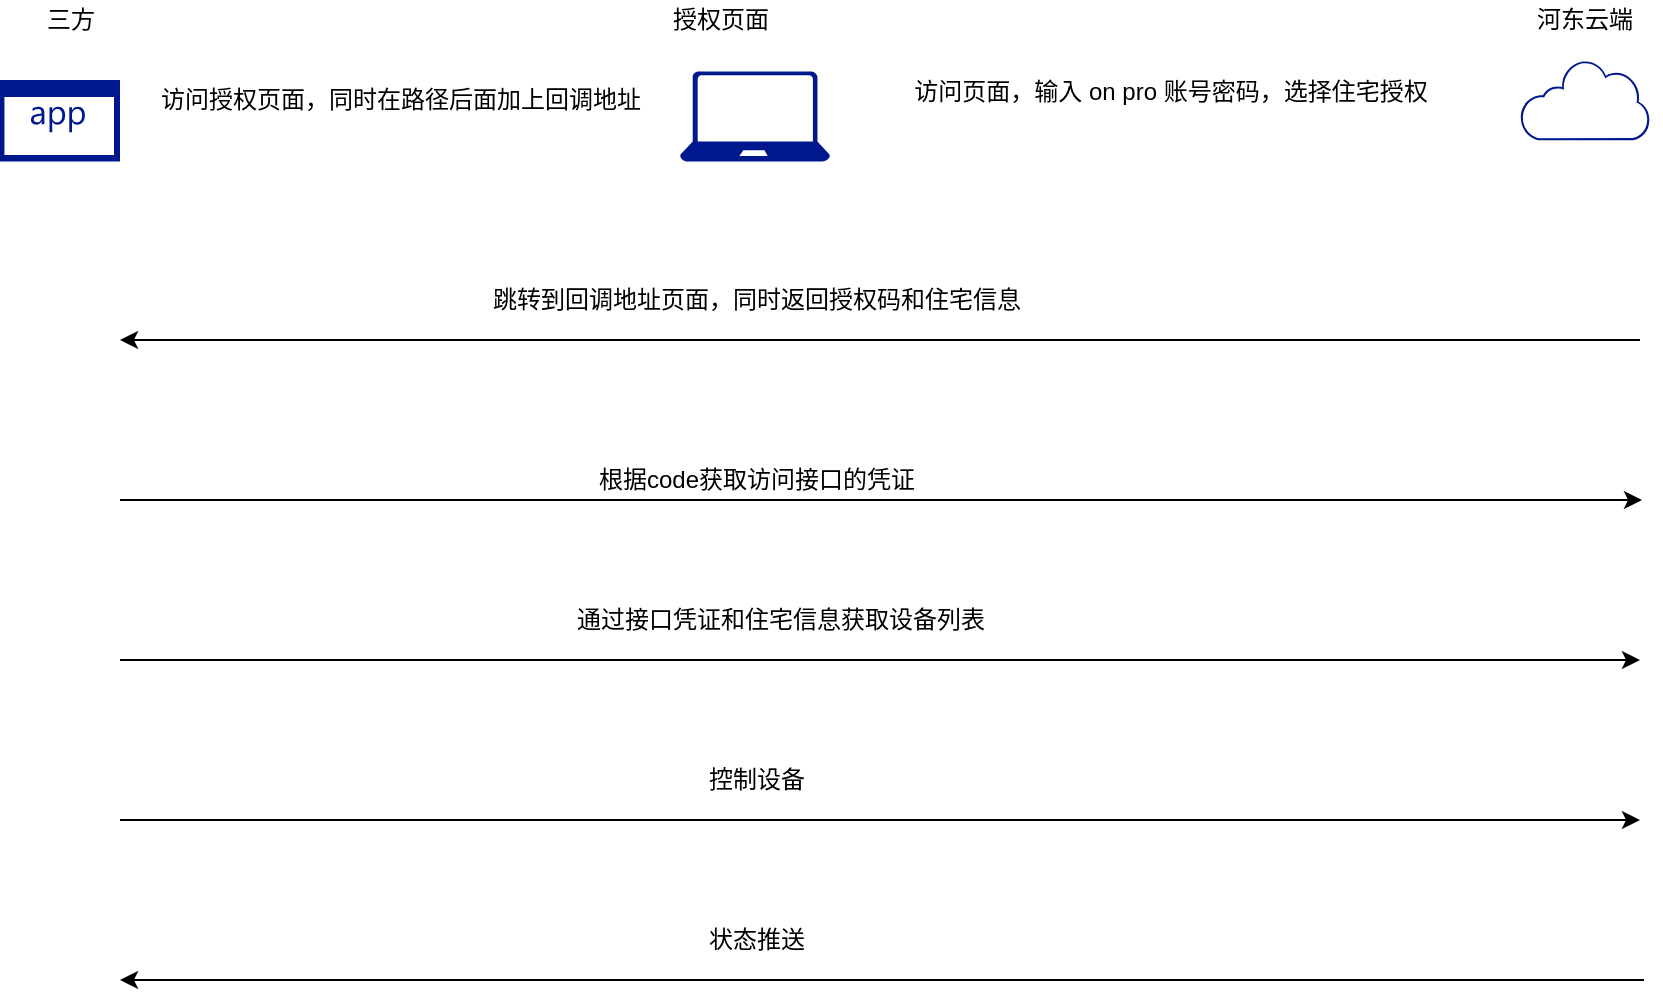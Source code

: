 <mxfile version="17.2.4" type="github">
  <diagram name="Page-1" id="aaaa8250-4180-3840-79b5-4cada1eebb92">
    <mxGraphModel dx="946" dy="562" grid="1" gridSize="10" guides="1" tooltips="1" connect="1" arrows="1" fold="1" page="1" pageScale="1" pageWidth="850" pageHeight="1100" background="none" math="0" shadow="0">
      <root>
        <mxCell id="0" />
        <mxCell id="1" parent="0" />
        <mxCell id="B52o-jHETOvUlBoRqFKK-1" value="" style="sketch=0;aspect=fixed;pointerEvents=1;shadow=0;dashed=0;html=1;strokeColor=none;labelPosition=center;verticalLabelPosition=bottom;verticalAlign=top;align=center;fillColor=#00188D;shape=mxgraph.mscae.enterprise.application" vertex="1" parent="1">
          <mxGeometry x="180" y="110" width="60" height="40.8" as="geometry" />
        </mxCell>
        <mxCell id="B52o-jHETOvUlBoRqFKK-2" value="" style="sketch=0;aspect=fixed;pointerEvents=1;shadow=0;dashed=0;html=1;strokeColor=none;labelPosition=center;verticalLabelPosition=bottom;verticalAlign=top;align=center;fillColor=#00188D;shape=mxgraph.mscae.enterprise.internet_hollow" vertex="1" parent="1">
          <mxGeometry x="940" y="99.9" width="64.84" height="40.2" as="geometry" />
        </mxCell>
        <mxCell id="B52o-jHETOvUlBoRqFKK-3" value="河东云端" style="text;html=1;align=center;verticalAlign=middle;resizable=0;points=[];autosize=1;strokeColor=none;fillColor=none;" vertex="1" parent="1">
          <mxGeometry x="942.42" y="70" width="60" height="20" as="geometry" />
        </mxCell>
        <mxCell id="B52o-jHETOvUlBoRqFKK-4" value="三方" style="text;html=1;align=center;verticalAlign=middle;resizable=0;points=[];autosize=1;strokeColor=none;fillColor=none;" vertex="1" parent="1">
          <mxGeometry x="195" y="70" width="40" height="20" as="geometry" />
        </mxCell>
        <mxCell id="B52o-jHETOvUlBoRqFKK-6" value="访问授权页面，同时在路径后面加上回调地址" style="text;html=1;align=center;verticalAlign=middle;resizable=0;points=[];autosize=1;strokeColor=none;fillColor=none;" vertex="1" parent="1">
          <mxGeometry x="250" y="110" width="260" height="20" as="geometry" />
        </mxCell>
        <mxCell id="B52o-jHETOvUlBoRqFKK-7" value="" style="sketch=0;aspect=fixed;pointerEvents=1;shadow=0;dashed=0;html=1;strokeColor=none;labelPosition=center;verticalLabelPosition=bottom;verticalAlign=top;align=center;fillColor=#00188D;shape=mxgraph.azure.laptop" vertex="1" parent="1">
          <mxGeometry x="520" y="105.8" width="75" height="45" as="geometry" />
        </mxCell>
        <mxCell id="B52o-jHETOvUlBoRqFKK-10" value="访问页面，输入 on pro 账号密码，选择住宅授权" style="text;html=1;align=center;verticalAlign=middle;resizable=0;points=[];autosize=1;strokeColor=none;fillColor=none;" vertex="1" parent="1">
          <mxGeometry x="630" y="105.8" width="270" height="20" as="geometry" />
        </mxCell>
        <mxCell id="B52o-jHETOvUlBoRqFKK-11" value="跳转到回调地址页面，同时返回授权码和住宅信息" style="text;html=1;align=center;verticalAlign=middle;resizable=0;points=[];autosize=1;strokeColor=none;fillColor=none;" vertex="1" parent="1">
          <mxGeometry x="417.5" y="210" width="280" height="20" as="geometry" />
        </mxCell>
        <mxCell id="B52o-jHETOvUlBoRqFKK-12" value="根据code获取访问接口的凭证" style="text;html=1;align=center;verticalAlign=middle;resizable=0;points=[];autosize=1;strokeColor=none;fillColor=none;" vertex="1" parent="1">
          <mxGeometry x="472.5" y="300" width="170" height="20" as="geometry" />
        </mxCell>
        <mxCell id="B52o-jHETOvUlBoRqFKK-14" value="通过接口凭证和住宅信息获取设备列表" style="text;html=1;align=center;verticalAlign=middle;resizable=0;points=[];autosize=1;strokeColor=none;fillColor=none;" vertex="1" parent="1">
          <mxGeometry x="460" y="370" width="220" height="20" as="geometry" />
        </mxCell>
        <mxCell id="B52o-jHETOvUlBoRqFKK-15" value="授权页面" style="text;html=1;align=center;verticalAlign=middle;resizable=0;points=[];autosize=1;strokeColor=none;fillColor=none;" vertex="1" parent="1">
          <mxGeometry x="510" y="70" width="60" height="20" as="geometry" />
        </mxCell>
        <mxCell id="B52o-jHETOvUlBoRqFKK-16" value="控制设备" style="text;html=1;align=center;verticalAlign=middle;resizable=0;points=[];autosize=1;strokeColor=none;fillColor=none;" vertex="1" parent="1">
          <mxGeometry x="527.5" y="450" width="60" height="20" as="geometry" />
        </mxCell>
        <mxCell id="B52o-jHETOvUlBoRqFKK-17" value="状态推送" style="text;html=1;align=center;verticalAlign=middle;resizable=0;points=[];autosize=1;strokeColor=none;fillColor=none;" vertex="1" parent="1">
          <mxGeometry x="527.5" y="530" width="60" height="20" as="geometry" />
        </mxCell>
        <mxCell id="B52o-jHETOvUlBoRqFKK-20" value="" style="endArrow=classic;html=1;rounded=0;" edge="1" parent="1">
          <mxGeometry width="50" height="50" relative="1" as="geometry">
            <mxPoint x="1000" y="240" as="sourcePoint" />
            <mxPoint x="240" y="240" as="targetPoint" />
          </mxGeometry>
        </mxCell>
        <mxCell id="B52o-jHETOvUlBoRqFKK-21" value="" style="endArrow=classic;html=1;rounded=0;" edge="1" parent="1">
          <mxGeometry width="50" height="50" relative="1" as="geometry">
            <mxPoint x="240" y="320" as="sourcePoint" />
            <mxPoint x="1001" y="320" as="targetPoint" />
          </mxGeometry>
        </mxCell>
        <mxCell id="B52o-jHETOvUlBoRqFKK-22" value="" style="endArrow=classic;html=1;rounded=0;" edge="1" parent="1">
          <mxGeometry width="50" height="50" relative="1" as="geometry">
            <mxPoint x="240" y="400" as="sourcePoint" />
            <mxPoint x="1000" y="400" as="targetPoint" />
          </mxGeometry>
        </mxCell>
        <mxCell id="B52o-jHETOvUlBoRqFKK-23" value="" style="endArrow=classic;html=1;rounded=0;" edge="1" parent="1">
          <mxGeometry width="50" height="50" relative="1" as="geometry">
            <mxPoint x="240" y="480" as="sourcePoint" />
            <mxPoint x="1000" y="480" as="targetPoint" />
          </mxGeometry>
        </mxCell>
        <mxCell id="B52o-jHETOvUlBoRqFKK-24" value="" style="endArrow=classic;html=1;rounded=0;" edge="1" parent="1">
          <mxGeometry width="50" height="50" relative="1" as="geometry">
            <mxPoint x="1002" y="560" as="sourcePoint" />
            <mxPoint x="240" y="560" as="targetPoint" />
          </mxGeometry>
        </mxCell>
      </root>
    </mxGraphModel>
  </diagram>
</mxfile>
